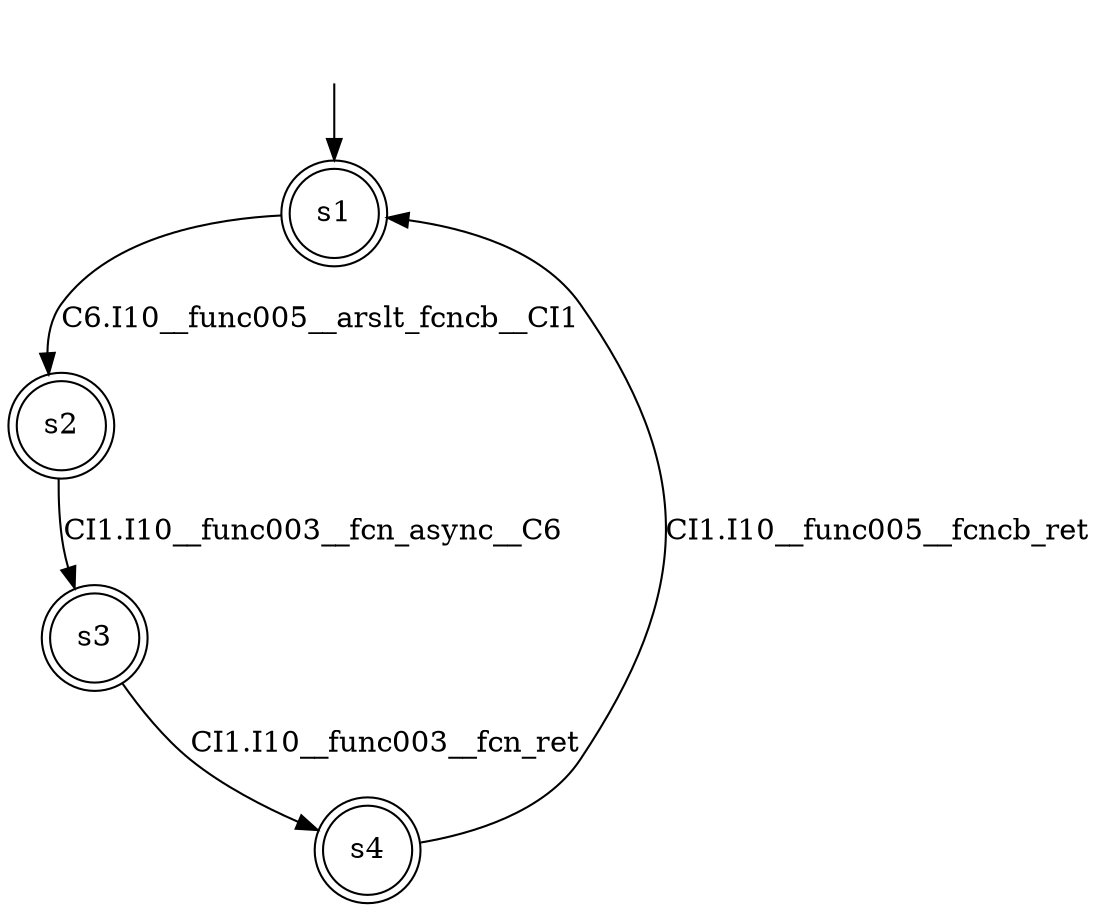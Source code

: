 digraph automaton {
	1 [label=<s1> shape="doublecircle"];
	2 [label=<s2> shape="doublecircle"];
	3 [label=<s3> shape="doublecircle"];
	4 [label=<s4> shape="doublecircle"];
	__init1 [label=<> shape="none"];
	__init1 -> 1;
	1 -> 2 [label=<C6.I10__func005__arslt_fcncb__CI1> id="1-0-2"];
	2 -> 3 [label=<CI1.I10__func003__fcn_async__C6> id="2-0-3"];
	3 -> 4 [label=<CI1.I10__func003__fcn_ret> id="3-0-4"];
	4 -> 1 [label=<CI1.I10__func005__fcncb_ret> id="4-0-1"];
}
